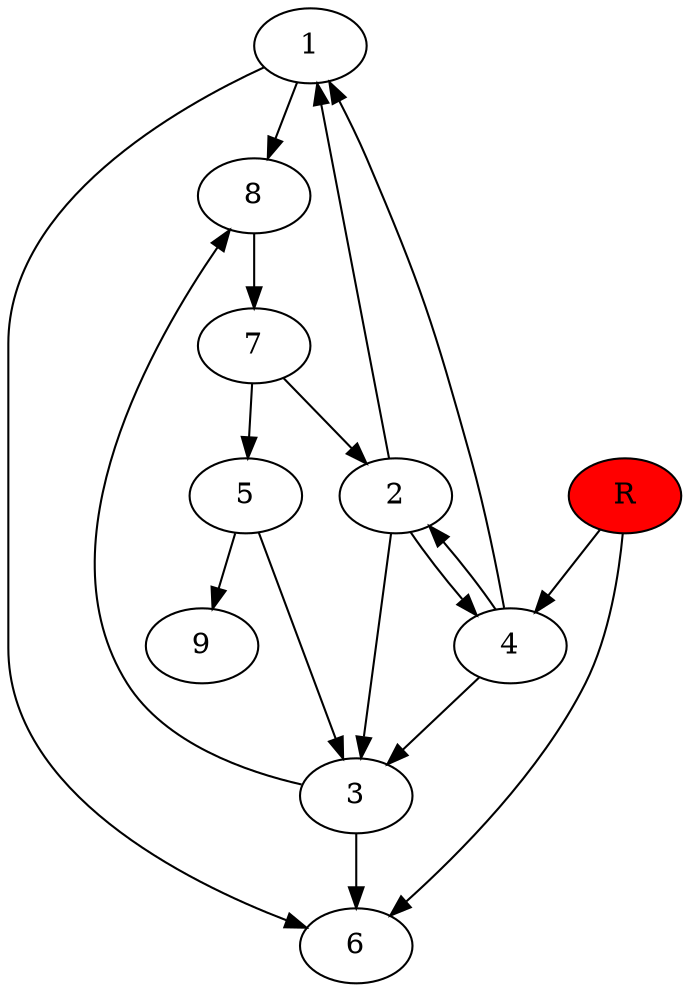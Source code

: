 digraph prb11464 {
	1
	2
	3
	4
	5
	6
	7
	8
	R [fillcolor="#ff0000" style=filled]
	1 -> 6
	1 -> 8
	2 -> 1
	2 -> 3
	2 -> 4
	3 -> 6
	3 -> 8
	4 -> 1
	4 -> 2
	4 -> 3
	5 -> 3
	5 -> 9
	7 -> 2
	7 -> 5
	8 -> 7
	R -> 4
	R -> 6
}
